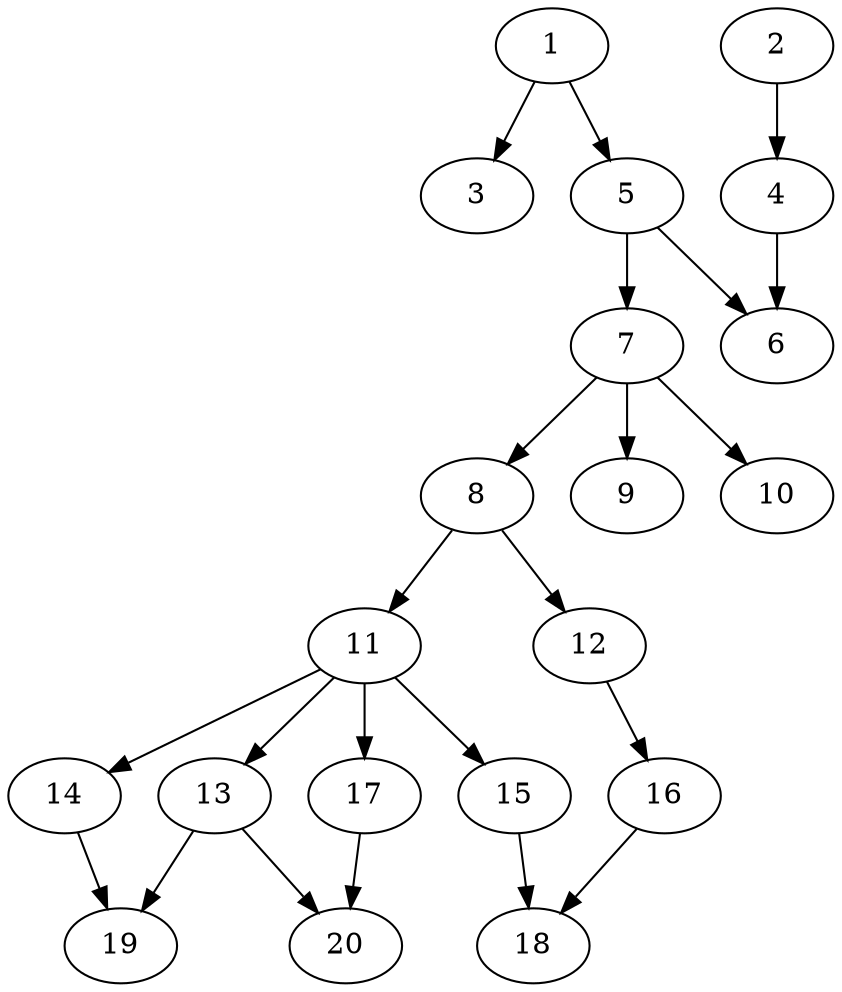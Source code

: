 // DAG automatically generated by daggen at Sat Jul 27 15:37:47 2019
// ./daggen --dot -n 20 --ccr 0.3 --fat 0.5 --regular 0.5 --density 0.4 --mindata 5242880 --maxdata 52428800 
digraph G {
  1 [size="70147413", alpha="0.16", expect_size="21044224"] 
  1 -> 3 [size ="21044224"]
  1 -> 5 [size ="21044224"]
  2 [size="143206400", alpha="0.13", expect_size="42961920"] 
  2 -> 4 [size ="42961920"]
  3 [size="141253973", alpha="0.02", expect_size="42376192"] 
  4 [size="173759147", alpha="0.13", expect_size="52127744"] 
  4 -> 6 [size ="52127744"]
  5 [size="84954453", alpha="0.01", expect_size="25486336"] 
  5 -> 6 [size ="25486336"]
  5 -> 7 [size ="25486336"]
  6 [size="49674240", alpha="0.03", expect_size="14902272"] 
  7 [size="32416427", alpha="0.15", expect_size="9724928"] 
  7 -> 8 [size ="9724928"]
  7 -> 9 [size ="9724928"]
  7 -> 10 [size ="9724928"]
  8 [size="54855680", alpha="0.12", expect_size="16456704"] 
  8 -> 11 [size ="16456704"]
  8 -> 12 [size ="16456704"]
  9 [size="63569920", alpha="0.15", expect_size="19070976"] 
  10 [size="136355840", alpha="0.12", expect_size="40906752"] 
  11 [size="60545707", alpha="0.14", expect_size="18163712"] 
  11 -> 13 [size ="18163712"]
  11 -> 14 [size ="18163712"]
  11 -> 15 [size ="18163712"]
  11 -> 17 [size ="18163712"]
  12 [size="32518827", alpha="0.05", expect_size="9755648"] 
  12 -> 16 [size ="9755648"]
  13 [size="137751893", alpha="0.01", expect_size="41325568"] 
  13 -> 19 [size ="41325568"]
  13 -> 20 [size ="41325568"]
  14 [size="151541760", alpha="0.01", expect_size="45462528"] 
  14 -> 19 [size ="45462528"]
  15 [size="95901013", alpha="0.01", expect_size="28770304"] 
  15 -> 18 [size ="28770304"]
  16 [size="100010667", alpha="0.13", expect_size="30003200"] 
  16 -> 18 [size ="30003200"]
  17 [size="125863253", alpha="0.12", expect_size="37758976"] 
  17 -> 20 [size ="37758976"]
  18 [size="84527787", alpha="0.14", expect_size="25358336"] 
  19 [size="20196693", alpha="0.03", expect_size="6059008"] 
  20 [size="135270400", alpha="0.13", expect_size="40581120"] 
}
